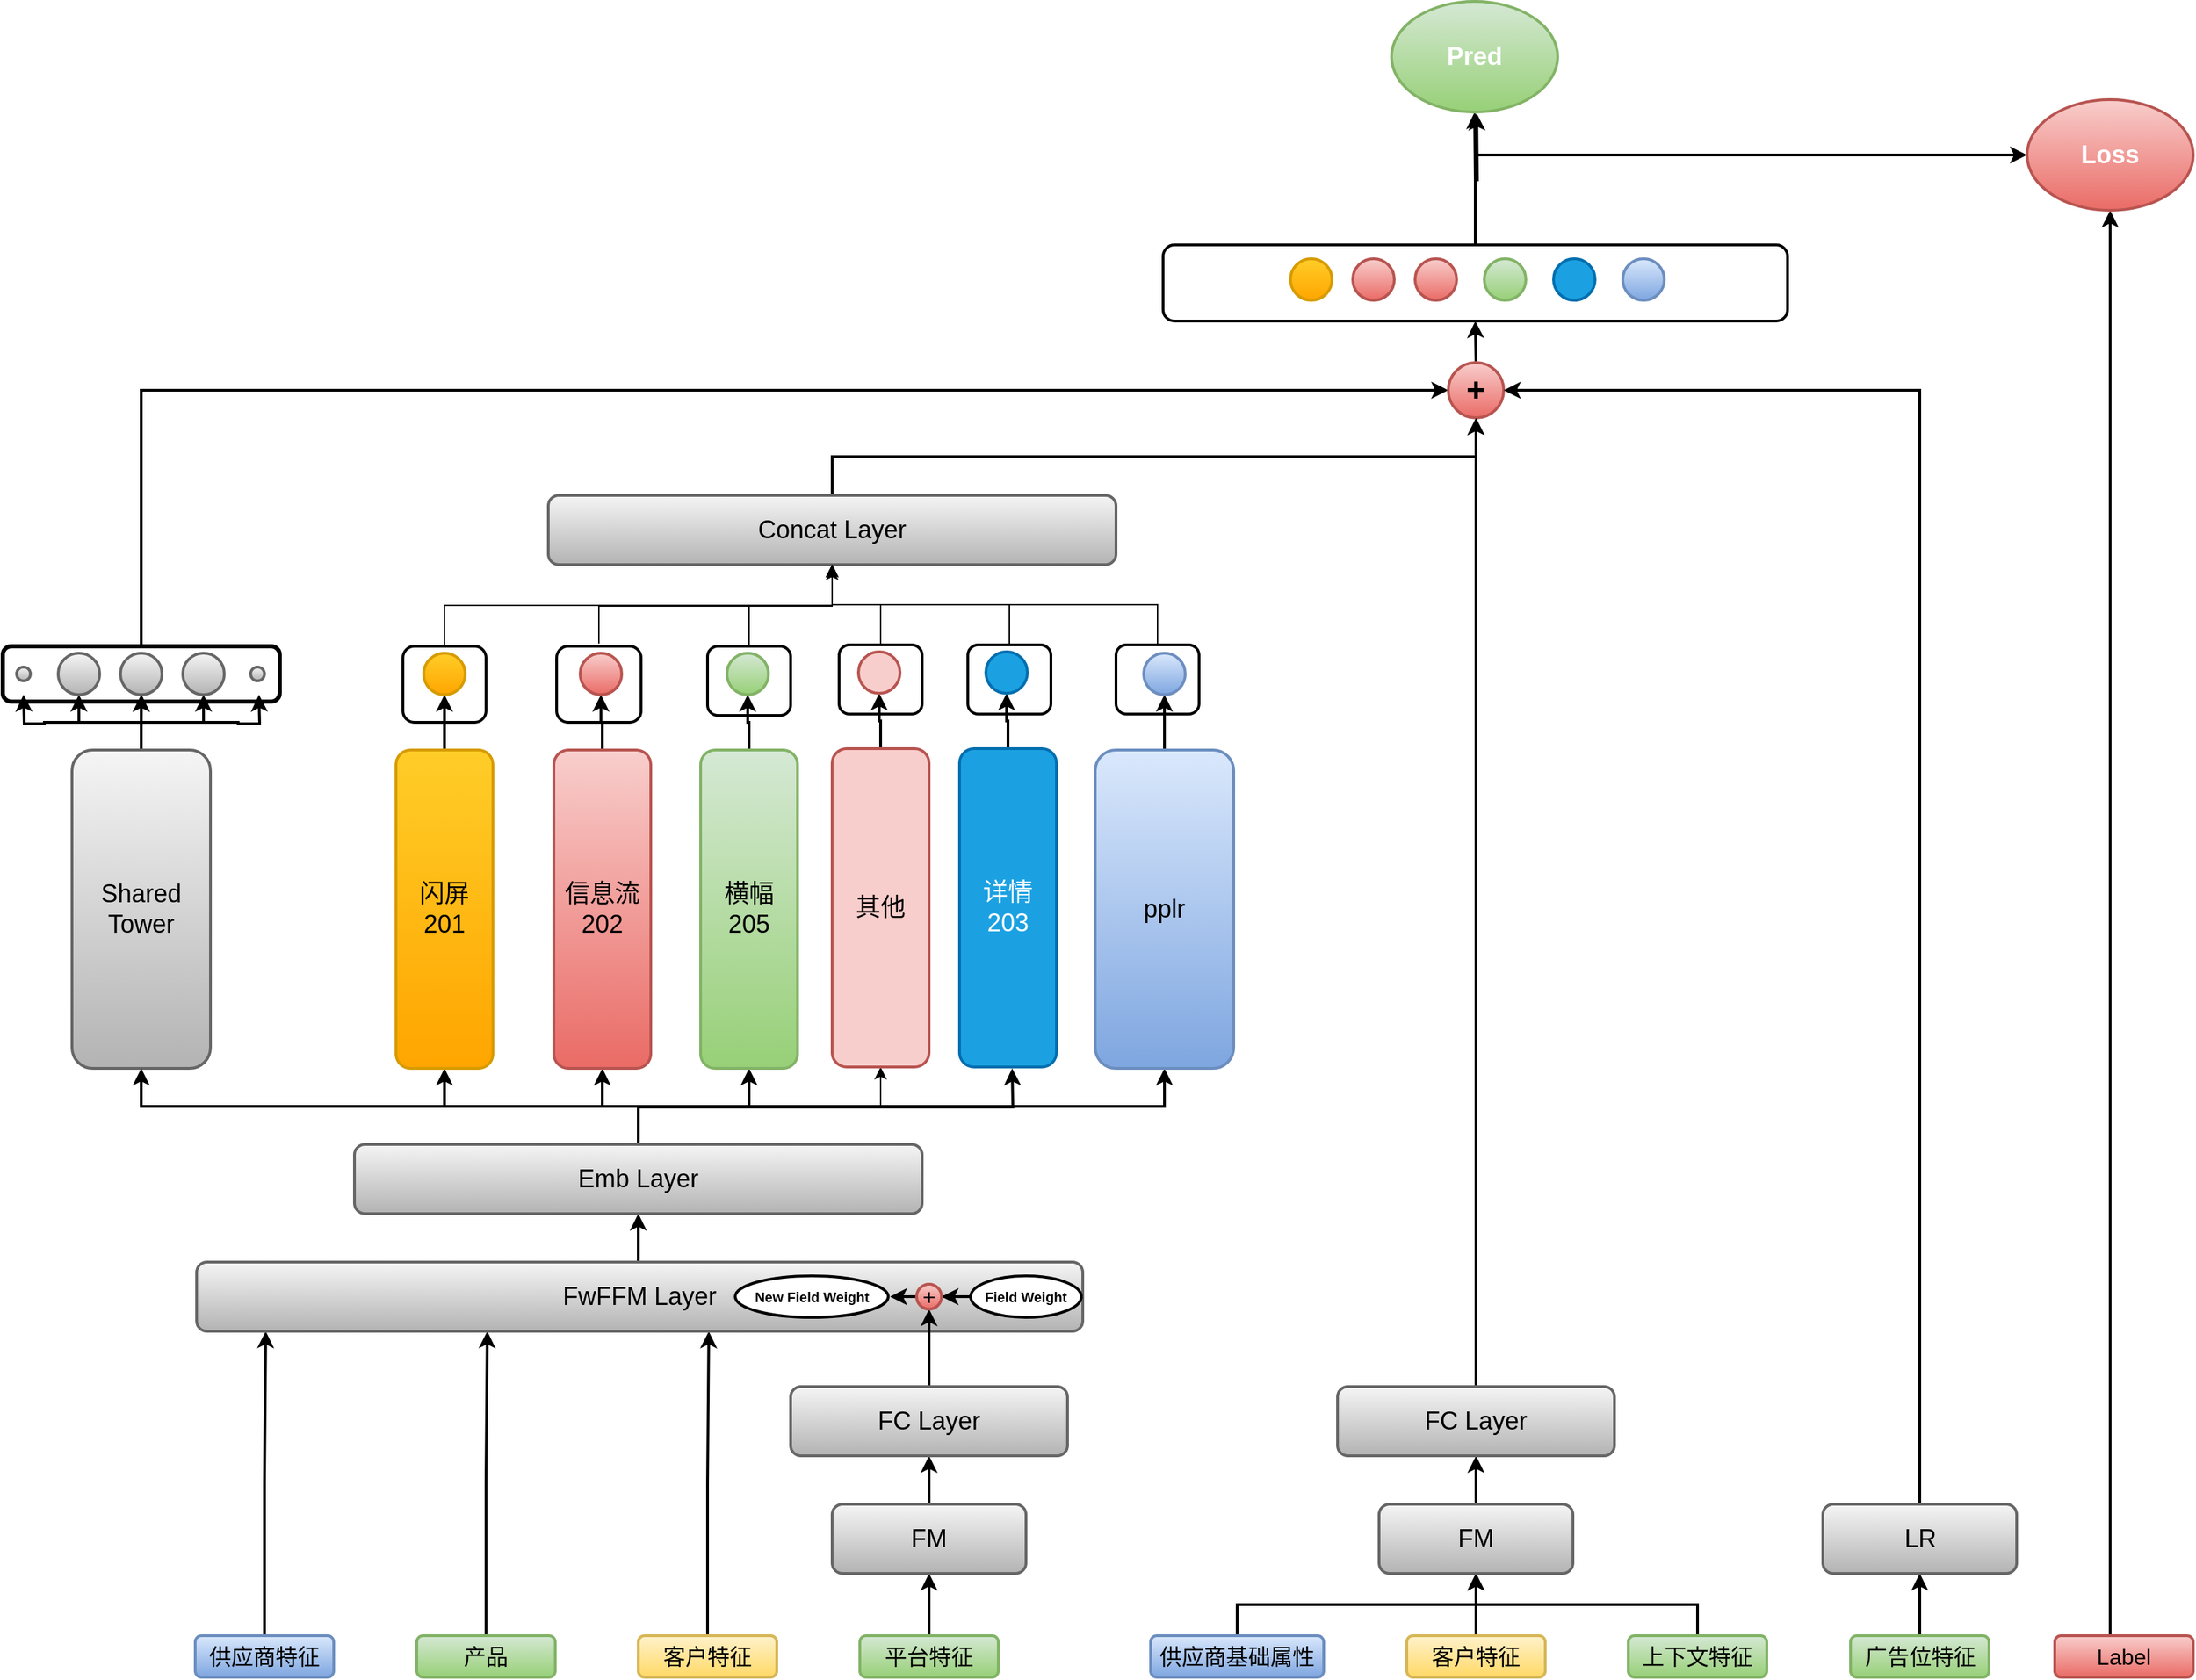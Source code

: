 <mxfile version="20.5.3" type="github"><diagram id="FtoD-XMlUUmFFMKcjNig" name="Page-1"><mxGraphModel dx="3220" dy="2393" grid="1" gridSize="10" guides="1" tooltips="1" connect="1" arrows="1" fold="1" page="1" pageScale="1" pageWidth="850" pageHeight="1100" math="0" shadow="0"><root><mxCell id="0"/><mxCell id="1" parent="0"/><mxCell id="lZUS2v1G8GHMa_mkW9TZ-1" style="edgeStyle=orthogonalEdgeStyle;rounded=0;orthogonalLoop=1;jettySize=auto;html=1;exitX=0.5;exitY=0;exitDx=0;exitDy=0;entryX=0.078;entryY=1;entryDx=0;entryDy=0;entryPerimeter=0;strokeWidth=2;" parent="1" source="lZUS2v1G8GHMa_mkW9TZ-2" target="lZUS2v1G8GHMa_mkW9TZ-20" edge="1"><mxGeometry relative="1" as="geometry"/></mxCell><mxCell id="lZUS2v1G8GHMa_mkW9TZ-2" value="供应商特征" style="rounded=1;whiteSpace=wrap;html=1;fontSize=16;fillColor=#dae8fc;strokeColor=#6c8ebf;gradientColor=#7ea6e0;strokeWidth=2;" parent="1" vertex="1"><mxGeometry x="20" y="680" width="100" height="30" as="geometry"/></mxCell><mxCell id="lZUS2v1G8GHMa_mkW9TZ-3" style="edgeStyle=orthogonalEdgeStyle;rounded=0;orthogonalLoop=1;jettySize=auto;html=1;exitX=0.5;exitY=0;exitDx=0;exitDy=0;entryX=0.328;entryY=1;entryDx=0;entryDy=0;entryPerimeter=0;strokeWidth=2;" parent="1" source="lZUS2v1G8GHMa_mkW9TZ-4" target="lZUS2v1G8GHMa_mkW9TZ-20" edge="1"><mxGeometry relative="1" as="geometry"/></mxCell><mxCell id="lZUS2v1G8GHMa_mkW9TZ-4" value="产品" style="rounded=1;whiteSpace=wrap;html=1;fontSize=16;fillColor=#d5e8d4;strokeColor=#82b366;gradientColor=#97d077;strokeWidth=2;" parent="1" vertex="1"><mxGeometry x="180" y="680" width="100" height="30" as="geometry"/></mxCell><mxCell id="lZUS2v1G8GHMa_mkW9TZ-5" style="edgeStyle=orthogonalEdgeStyle;rounded=0;orthogonalLoop=1;jettySize=auto;html=1;exitX=0.5;exitY=0;exitDx=0;exitDy=0;entryX=0.578;entryY=1.001;entryDx=0;entryDy=0;entryPerimeter=0;strokeWidth=2;" parent="1" source="lZUS2v1G8GHMa_mkW9TZ-6" target="lZUS2v1G8GHMa_mkW9TZ-20" edge="1"><mxGeometry relative="1" as="geometry"/></mxCell><mxCell id="lZUS2v1G8GHMa_mkW9TZ-6" value="客户特征" style="rounded=1;whiteSpace=wrap;html=1;fontSize=16;fillColor=#fff2cc;strokeColor=#d6b656;gradientColor=#ffd966;strokeWidth=2;" parent="1" vertex="1"><mxGeometry x="340" y="680" width="100" height="30" as="geometry"/></mxCell><mxCell id="lZUS2v1G8GHMa_mkW9TZ-7" style="edgeStyle=orthogonalEdgeStyle;rounded=0;orthogonalLoop=1;jettySize=auto;html=1;exitX=0.5;exitY=0;exitDx=0;exitDy=0;entryX=0.5;entryY=1;entryDx=0;entryDy=0;strokeWidth=2;" parent="1" source="lZUS2v1G8GHMa_mkW9TZ-8" target="lZUS2v1G8GHMa_mkW9TZ-18" edge="1"><mxGeometry relative="1" as="geometry"/></mxCell><mxCell id="lZUS2v1G8GHMa_mkW9TZ-8" value="平台特征" style="rounded=1;whiteSpace=wrap;html=1;fontSize=16;fillColor=#d5e8d4;strokeColor=#82b366;gradientColor=#97d077;strokeWidth=2;" parent="1" vertex="1"><mxGeometry x="500" y="680" width="100" height="30" as="geometry"/></mxCell><mxCell id="lZUS2v1G8GHMa_mkW9TZ-9" style="edgeStyle=orthogonalEdgeStyle;rounded=0;orthogonalLoop=1;jettySize=auto;html=1;exitX=0.5;exitY=0;exitDx=0;exitDy=0;entryX=0.5;entryY=1;entryDx=0;entryDy=0;strokeWidth=2;" parent="1" source="lZUS2v1G8GHMa_mkW9TZ-10" target="lZUS2v1G8GHMa_mkW9TZ-82" edge="1"><mxGeometry relative="1" as="geometry"/></mxCell><mxCell id="lZUS2v1G8GHMa_mkW9TZ-10" value="供应商基础属性" style="rounded=1;whiteSpace=wrap;html=1;fontSize=16;fillColor=#dae8fc;strokeColor=#6c8ebf;gradientColor=#7ea6e0;strokeWidth=2;" parent="1" vertex="1"><mxGeometry x="710" y="680" width="125" height="30" as="geometry"/></mxCell><mxCell id="lZUS2v1G8GHMa_mkW9TZ-11" style="edgeStyle=orthogonalEdgeStyle;rounded=0;orthogonalLoop=1;jettySize=auto;html=1;exitX=0.5;exitY=0;exitDx=0;exitDy=0;entryX=0.5;entryY=1;entryDx=0;entryDy=0;strokeWidth=2;" parent="1" source="lZUS2v1G8GHMa_mkW9TZ-12" target="lZUS2v1G8GHMa_mkW9TZ-106" edge="1"><mxGeometry relative="1" as="geometry"/></mxCell><mxCell id="lZUS2v1G8GHMa_mkW9TZ-12" value="广告位特征" style="rounded=1;whiteSpace=wrap;html=1;fontSize=16;fillColor=#d5e8d4;strokeColor=#82b366;gradientColor=#97d077;strokeWidth=2;" parent="1" vertex="1"><mxGeometry x="1215.5" y="680" width="100" height="30" as="geometry"/></mxCell><mxCell id="lZUS2v1G8GHMa_mkW9TZ-13" style="edgeStyle=orthogonalEdgeStyle;rounded=0;orthogonalLoop=1;jettySize=auto;html=1;exitX=0.5;exitY=0;exitDx=0;exitDy=0;entryX=0.5;entryY=1;entryDx=0;entryDy=0;strokeWidth=2;" parent="1" source="lZUS2v1G8GHMa_mkW9TZ-14" target="lZUS2v1G8GHMa_mkW9TZ-82" edge="1"><mxGeometry relative="1" as="geometry"/></mxCell><mxCell id="lZUS2v1G8GHMa_mkW9TZ-14" value="客户特征" style="rounded=1;whiteSpace=wrap;html=1;fontSize=16;fillColor=#fff2cc;strokeColor=#d6b656;gradientColor=#ffd966;strokeWidth=2;" parent="1" vertex="1"><mxGeometry x="895" y="680" width="100" height="30" as="geometry"/></mxCell><mxCell id="lZUS2v1G8GHMa_mkW9TZ-15" style="edgeStyle=orthogonalEdgeStyle;rounded=0;orthogonalLoop=1;jettySize=auto;html=1;exitX=0.5;exitY=0;exitDx=0;exitDy=0;entryX=0.5;entryY=1;entryDx=0;entryDy=0;strokeWidth=2;" parent="1" source="lZUS2v1G8GHMa_mkW9TZ-16" target="lZUS2v1G8GHMa_mkW9TZ-82" edge="1"><mxGeometry relative="1" as="geometry"/></mxCell><mxCell id="lZUS2v1G8GHMa_mkW9TZ-16" value="上下文特征" style="rounded=1;whiteSpace=wrap;html=1;fontSize=16;fillColor=#d5e8d4;strokeColor=#82b366;gradientColor=#97d077;strokeWidth=2;" parent="1" vertex="1"><mxGeometry x="1055" y="680" width="100" height="30" as="geometry"/></mxCell><mxCell id="lZUS2v1G8GHMa_mkW9TZ-17" style="edgeStyle=orthogonalEdgeStyle;rounded=0;orthogonalLoop=1;jettySize=auto;html=1;exitX=0.5;exitY=0;exitDx=0;exitDy=0;entryX=0.5;entryY=1;entryDx=0;entryDy=0;strokeWidth=2;" parent="1" source="lZUS2v1G8GHMa_mkW9TZ-18" target="lZUS2v1G8GHMa_mkW9TZ-22" edge="1"><mxGeometry relative="1" as="geometry"/></mxCell><mxCell id="lZUS2v1G8GHMa_mkW9TZ-18" value="FM" style="rounded=1;whiteSpace=wrap;html=1;fontSize=18;fillColor=#f5f5f5;gradientColor=#b3b3b3;strokeColor=#666666;strokeWidth=2;" parent="1" vertex="1"><mxGeometry x="480" y="585" width="140" height="50" as="geometry"/></mxCell><mxCell id="lZUS2v1G8GHMa_mkW9TZ-19" style="edgeStyle=orthogonalEdgeStyle;rounded=0;orthogonalLoop=1;jettySize=auto;html=1;exitX=0.5;exitY=0;exitDx=0;exitDy=0;entryX=0.5;entryY=1;entryDx=0;entryDy=0;strokeWidth=2;" parent="1" source="lZUS2v1G8GHMa_mkW9TZ-20" target="lZUS2v1G8GHMa_mkW9TZ-36" edge="1"><mxGeometry relative="1" as="geometry"/></mxCell><mxCell id="lZUS2v1G8GHMa_mkW9TZ-20" value="FwFFM Layer" style="rounded=1;whiteSpace=wrap;html=1;fontSize=18;fillColor=#f5f5f5;gradientColor=#b3b3b3;strokeColor=#666666;strokeWidth=2;" parent="1" vertex="1"><mxGeometry x="21" y="410" width="640" height="50" as="geometry"/></mxCell><mxCell id="lZUS2v1G8GHMa_mkW9TZ-21" style="edgeStyle=orthogonalEdgeStyle;rounded=0;orthogonalLoop=1;jettySize=auto;html=1;exitX=0.5;exitY=0;exitDx=0;exitDy=0;entryX=0.5;entryY=1;entryDx=0;entryDy=0;strokeWidth=2;" parent="1" source="lZUS2v1G8GHMa_mkW9TZ-22" target="lZUS2v1G8GHMa_mkW9TZ-112" edge="1"><mxGeometry relative="1" as="geometry"><mxPoint x="550" y="450" as="targetPoint"/></mxGeometry></mxCell><mxCell id="lZUS2v1G8GHMa_mkW9TZ-22" value="FC Layer" style="rounded=1;whiteSpace=wrap;html=1;fontSize=18;fillColor=#f5f5f5;strokeColor=#666666;gradientColor=#b3b3b3;strokeWidth=2;" parent="1" vertex="1"><mxGeometry x="450" y="500" width="200" height="50" as="geometry"/></mxCell><mxCell id="lZUS2v1G8GHMa_mkW9TZ-23" style="edgeStyle=orthogonalEdgeStyle;rounded=0;orthogonalLoop=1;jettySize=auto;html=1;exitX=0.5;exitY=0;exitDx=0;exitDy=0;entryX=0.5;entryY=1;entryDx=0;entryDy=0;strokeWidth=2;" parent="1" source="lZUS2v1G8GHMa_mkW9TZ-29" target="lZUS2v1G8GHMa_mkW9TZ-67" edge="1"><mxGeometry relative="1" as="geometry"/></mxCell><mxCell id="lZUS2v1G8GHMa_mkW9TZ-24" style="edgeStyle=orthogonalEdgeStyle;rounded=0;orthogonalLoop=1;jettySize=auto;html=1;exitX=0.5;exitY=0;exitDx=0;exitDy=0;entryX=0.5;entryY=1;entryDx=0;entryDy=0;strokeWidth=2;" parent="1" source="lZUS2v1G8GHMa_mkW9TZ-29" target="lZUS2v1G8GHMa_mkW9TZ-68" edge="1"><mxGeometry relative="1" as="geometry"/></mxCell><mxCell id="lZUS2v1G8GHMa_mkW9TZ-25" style="edgeStyle=orthogonalEdgeStyle;rounded=0;orthogonalLoop=1;jettySize=auto;html=1;exitX=0.5;exitY=0;exitDx=0;exitDy=0;entryX=0.5;entryY=1;entryDx=0;entryDy=0;strokeWidth=2;" parent="1" source="lZUS2v1G8GHMa_mkW9TZ-29" target="lZUS2v1G8GHMa_mkW9TZ-66" edge="1"><mxGeometry relative="1" as="geometry"><Array as="points"><mxPoint x="-19" y="20"/><mxPoint x="-64" y="20"/></Array></mxGeometry></mxCell><mxCell id="lZUS2v1G8GHMa_mkW9TZ-26" style="edgeStyle=orthogonalEdgeStyle;rounded=0;orthogonalLoop=1;jettySize=auto;html=1;exitX=0.5;exitY=0;exitDx=0;exitDy=0;entryX=0.501;entryY=0.875;entryDx=0;entryDy=0;entryPerimeter=0;fontSize=16;fontColor=#FFFFFF;strokeWidth=2;" parent="1" source="lZUS2v1G8GHMa_mkW9TZ-29" target="lZUS2v1G8GHMa_mkW9TZ-84" edge="1"><mxGeometry relative="1" as="geometry"/></mxCell><mxCell id="lZUS2v1G8GHMa_mkW9TZ-27" style="edgeStyle=orthogonalEdgeStyle;rounded=0;orthogonalLoop=1;jettySize=auto;html=1;exitX=0.5;exitY=0;exitDx=0;exitDy=0;entryX=0.5;entryY=1;entryDx=0;entryDy=0;fontSize=16;fontColor=#FFFFFF;strokeWidth=2;" parent="1" source="lZUS2v1G8GHMa_mkW9TZ-29" edge="1"><mxGeometry relative="1" as="geometry"><mxPoint x="66" as="targetPoint"/></mxGeometry></mxCell><mxCell id="lZUS2v1G8GHMa_mkW9TZ-28" style="edgeStyle=orthogonalEdgeStyle;rounded=0;orthogonalLoop=1;jettySize=auto;html=1;exitX=0.5;exitY=0;exitDx=0;exitDy=0;entryX=0.5;entryY=1;entryDx=0;entryDy=0;fontSize=16;fontColor=#FFFFFF;strokeWidth=2;" parent="1" source="lZUS2v1G8GHMa_mkW9TZ-29" edge="1"><mxGeometry relative="1" as="geometry"><mxPoint x="-104" as="targetPoint"/></mxGeometry></mxCell><mxCell id="lZUS2v1G8GHMa_mkW9TZ-29" value="Shared&lt;br style=&quot;font-size: 18px;&quot;&gt;Tower" style="rounded=1;whiteSpace=wrap;html=1;fontSize=18;fillColor=#f5f5f5;gradientColor=#b3b3b3;strokeColor=#666666;strokeWidth=2;" parent="1" vertex="1"><mxGeometry x="-69" y="40" width="100" height="230" as="geometry"/></mxCell><mxCell id="lZUS2v1G8GHMa_mkW9TZ-30" style="edgeStyle=orthogonalEdgeStyle;rounded=0;orthogonalLoop=1;jettySize=auto;html=1;exitX=0.5;exitY=0;exitDx=0;exitDy=0;entryX=0.5;entryY=1;entryDx=0;entryDy=0;strokeWidth=2;" parent="1" source="lZUS2v1G8GHMa_mkW9TZ-36" target="lZUS2v1G8GHMa_mkW9TZ-29" edge="1"><mxGeometry relative="1" as="geometry"/></mxCell><mxCell id="lZUS2v1G8GHMa_mkW9TZ-31" style="edgeStyle=orthogonalEdgeStyle;rounded=0;orthogonalLoop=1;jettySize=auto;html=1;exitX=0.5;exitY=0;exitDx=0;exitDy=0;entryX=0.5;entryY=1;entryDx=0;entryDy=0;strokeWidth=2;" parent="1" source="lZUS2v1G8GHMa_mkW9TZ-36" target="lZUS2v1G8GHMa_mkW9TZ-44" edge="1"><mxGeometry relative="1" as="geometry"/></mxCell><mxCell id="lZUS2v1G8GHMa_mkW9TZ-32" style="edgeStyle=orthogonalEdgeStyle;rounded=0;orthogonalLoop=1;jettySize=auto;html=1;exitX=0.5;exitY=0;exitDx=0;exitDy=0;entryX=0.5;entryY=1;entryDx=0;entryDy=0;strokeWidth=2;" parent="1" source="lZUS2v1G8GHMa_mkW9TZ-36" target="lZUS2v1G8GHMa_mkW9TZ-46" edge="1"><mxGeometry relative="1" as="geometry"/></mxCell><mxCell id="lZUS2v1G8GHMa_mkW9TZ-33" style="edgeStyle=orthogonalEdgeStyle;rounded=0;orthogonalLoop=1;jettySize=auto;html=1;exitX=0.5;exitY=0;exitDx=0;exitDy=0;entryX=0.5;entryY=1;entryDx=0;entryDy=0;strokeWidth=2;" parent="1" source="lZUS2v1G8GHMa_mkW9TZ-36" edge="1"><mxGeometry relative="1" as="geometry"><mxPoint x="610" y="270" as="targetPoint"/></mxGeometry></mxCell><mxCell id="lZUS2v1G8GHMa_mkW9TZ-34" style="edgeStyle=orthogonalEdgeStyle;rounded=0;orthogonalLoop=1;jettySize=auto;html=1;exitX=0.5;exitY=0;exitDx=0;exitDy=0;entryX=0.5;entryY=1;entryDx=0;entryDy=0;strokeWidth=2;" parent="1" source="lZUS2v1G8GHMa_mkW9TZ-36" target="lZUS2v1G8GHMa_mkW9TZ-54" edge="1"><mxGeometry relative="1" as="geometry"/></mxCell><mxCell id="lZUS2v1G8GHMa_mkW9TZ-35" style="edgeStyle=orthogonalEdgeStyle;rounded=0;orthogonalLoop=1;jettySize=auto;html=1;exitX=0.5;exitY=0;exitDx=0;exitDy=0;entryX=0.5;entryY=1;entryDx=0;entryDy=0;strokeWidth=2;" parent="1" source="lZUS2v1G8GHMa_mkW9TZ-36" target="lZUS2v1G8GHMa_mkW9TZ-40" edge="1"><mxGeometry relative="1" as="geometry"/></mxCell><mxCell id="lZUS2v1G8GHMa_mkW9TZ-130" style="edgeStyle=orthogonalEdgeStyle;rounded=0;orthogonalLoop=1;jettySize=auto;html=1;exitX=0.5;exitY=0;exitDx=0;exitDy=0;entryX=0.5;entryY=1;entryDx=0;entryDy=0;" parent="1" source="lZUS2v1G8GHMa_mkW9TZ-36" target="lZUS2v1G8GHMa_mkW9TZ-126" edge="1"><mxGeometry relative="1" as="geometry"/></mxCell><mxCell id="lZUS2v1G8GHMa_mkW9TZ-36" value="Emb Layer" style="rounded=1;whiteSpace=wrap;html=1;fontSize=18;fillColor=#f5f5f5;gradientColor=#b3b3b3;strokeColor=#666666;strokeWidth=2;" parent="1" vertex="1"><mxGeometry x="135" y="325" width="410" height="50" as="geometry"/></mxCell><mxCell id="lZUS2v1G8GHMa_mkW9TZ-38" style="edgeStyle=orthogonalEdgeStyle;rounded=0;orthogonalLoop=1;jettySize=auto;html=1;exitX=0.5;exitY=0;exitDx=0;exitDy=0;entryX=0.5;entryY=1;entryDx=0;entryDy=0;strokeWidth=2;" parent="1" source="lZUS2v1G8GHMa_mkW9TZ-40" target="lZUS2v1G8GHMa_mkW9TZ-56" edge="1"><mxGeometry relative="1" as="geometry"/></mxCell><mxCell id="lZUS2v1G8GHMa_mkW9TZ-40" value="闪屏&lt;br&gt;201" style="rounded=1;whiteSpace=wrap;html=1;fontSize=18;fillColor=#ffcd28;gradientColor=#ffa500;strokeColor=#d79b00;strokeWidth=2;" parent="1" vertex="1"><mxGeometry x="165" y="40" width="70" height="230" as="geometry"/></mxCell><mxCell id="lZUS2v1G8GHMa_mkW9TZ-42" style="edgeStyle=orthogonalEdgeStyle;rounded=0;orthogonalLoop=1;jettySize=auto;html=1;exitX=0.5;exitY=0;exitDx=0;exitDy=0;entryX=0.5;entryY=1;entryDx=0;entryDy=0;strokeWidth=2;" parent="1" source="lZUS2v1G8GHMa_mkW9TZ-44" target="lZUS2v1G8GHMa_mkW9TZ-59" edge="1"><mxGeometry relative="1" as="geometry"/></mxCell><mxCell id="lZUS2v1G8GHMa_mkW9TZ-44" value="信息流202" style="rounded=1;whiteSpace=wrap;html=1;fontSize=18;fillColor=#f8cecc;gradientColor=#ea6b66;strokeColor=#b85450;strokeWidth=2;" parent="1" vertex="1"><mxGeometry x="279" y="40" width="70" height="230" as="geometry"/></mxCell><mxCell id="lZUS2v1G8GHMa_mkW9TZ-45" style="edgeStyle=orthogonalEdgeStyle;rounded=0;orthogonalLoop=1;jettySize=auto;html=1;exitX=0.5;exitY=0;exitDx=0;exitDy=0;entryX=0.5;entryY=1;entryDx=0;entryDy=0;strokeWidth=2;" parent="1" source="lZUS2v1G8GHMa_mkW9TZ-46" target="lZUS2v1G8GHMa_mkW9TZ-63" edge="1"><mxGeometry relative="1" as="geometry"/></mxCell><mxCell id="lZUS2v1G8GHMa_mkW9TZ-46" value="横幅&lt;br&gt;205" style="rounded=1;whiteSpace=wrap;html=1;fontSize=18;fillColor=#d5e8d4;gradientColor=#97d077;strokeColor=#82b366;strokeWidth=2;" parent="1" vertex="1"><mxGeometry x="385" y="40" width="70" height="230" as="geometry"/></mxCell><mxCell id="lZUS2v1G8GHMa_mkW9TZ-53" style="edgeStyle=orthogonalEdgeStyle;rounded=0;orthogonalLoop=1;jettySize=auto;html=1;exitX=0.5;exitY=0;exitDx=0;exitDy=0;entryX=0.5;entryY=1;entryDx=0;entryDy=0;strokeWidth=2;" parent="1" source="lZUS2v1G8GHMa_mkW9TZ-54" target="lZUS2v1G8GHMa_mkW9TZ-62" edge="1"><mxGeometry relative="1" as="geometry"/></mxCell><mxCell id="lZUS2v1G8GHMa_mkW9TZ-54" value="pplr" style="rounded=1;whiteSpace=wrap;html=1;fontSize=18;fillColor=#dae8fc;gradientColor=#7ea6e0;strokeColor=#6c8ebf;strokeWidth=2;" parent="1" vertex="1"><mxGeometry x="670" y="40" width="100" height="230" as="geometry"/></mxCell><mxCell id="lZUS2v1G8GHMa_mkW9TZ-56" value="" style="ellipse;whiteSpace=wrap;html=1;aspect=fixed;fillColor=#ffcd28;gradientColor=#ffa500;strokeColor=#d79b00;strokeWidth=2;" parent="1" vertex="1"><mxGeometry x="185" y="-30" width="30" height="30" as="geometry"/></mxCell><mxCell id="lZUS2v1G8GHMa_mkW9TZ-59" value="" style="ellipse;whiteSpace=wrap;html=1;aspect=fixed;fillColor=#f8cecc;gradientColor=#ea6b66;strokeColor=#b85450;strokeWidth=2;" parent="1" vertex="1"><mxGeometry x="298" y="-30" width="30" height="30" as="geometry"/></mxCell><mxCell id="lZUS2v1G8GHMa_mkW9TZ-62" value="" style="ellipse;whiteSpace=wrap;html=1;aspect=fixed;fillColor=#dae8fc;gradientColor=#7ea6e0;strokeColor=#6c8ebf;strokeWidth=2;" parent="1" vertex="1"><mxGeometry x="705" y="-30" width="30" height="30" as="geometry"/></mxCell><mxCell id="lZUS2v1G8GHMa_mkW9TZ-63" value="" style="ellipse;whiteSpace=wrap;html=1;aspect=fixed;fillColor=#d5e8d4;gradientColor=#97d077;strokeColor=#82b366;strokeWidth=2;" parent="1" vertex="1"><mxGeometry x="404" y="-30" width="30" height="30" as="geometry"/></mxCell><mxCell id="lZUS2v1G8GHMa_mkW9TZ-66" value="" style="ellipse;whiteSpace=wrap;html=1;aspect=fixed;fillColor=#f5f5f5;gradientColor=#b3b3b3;strokeColor=#666666;strokeWidth=2;" parent="1" vertex="1"><mxGeometry x="-79" y="-30" width="30" height="30" as="geometry"/></mxCell><mxCell id="lZUS2v1G8GHMa_mkW9TZ-67" value="" style="ellipse;whiteSpace=wrap;html=1;aspect=fixed;fillColor=#f5f5f5;gradientColor=#b3b3b3;strokeColor=#666666;strokeWidth=2;" parent="1" vertex="1"><mxGeometry x="-34" y="-30" width="30" height="30" as="geometry"/></mxCell><mxCell id="lZUS2v1G8GHMa_mkW9TZ-68" value="" style="ellipse;whiteSpace=wrap;html=1;aspect=fixed;fillColor=#f5f5f5;gradientColor=#b3b3b3;strokeColor=#666666;strokeWidth=2;" parent="1" vertex="1"><mxGeometry x="11" y="-30" width="30" height="30" as="geometry"/></mxCell><mxCell id="lZUS2v1G8GHMa_mkW9TZ-69" value="" style="ellipse;whiteSpace=wrap;html=1;aspect=fixed;fillColor=#f5f5f5;gradientColor=#b3b3b3;strokeColor=#666666;strokeWidth=2;" parent="1" vertex="1"><mxGeometry x="-109" y="-20" width="10" height="10" as="geometry"/></mxCell><mxCell id="lZUS2v1G8GHMa_mkW9TZ-70" value="" style="ellipse;whiteSpace=wrap;html=1;aspect=fixed;fillColor=#f5f5f5;gradientColor=#b3b3b3;strokeColor=#666666;strokeWidth=2;" parent="1" vertex="1"><mxGeometry x="60" y="-20" width="10" height="10" as="geometry"/></mxCell><mxCell id="lZUS2v1G8GHMa_mkW9TZ-71" value="" style="ellipse;whiteSpace=wrap;html=1;aspect=fixed;fillColor=#1ba1e2;strokeColor=#006EAF;strokeWidth=2;fontColor=#ffffff;" parent="1" vertex="1"><mxGeometry x="1001" y="-315" width="30" height="30" as="geometry"/></mxCell><mxCell id="lZUS2v1G8GHMa_mkW9TZ-72" value="" style="ellipse;whiteSpace=wrap;html=1;aspect=fixed;fillColor=#dae8fc;gradientColor=#7ea6e0;strokeColor=#6c8ebf;strokeWidth=2;" parent="1" vertex="1"><mxGeometry x="1051" y="-315" width="30" height="30" as="geometry"/></mxCell><mxCell id="lZUS2v1G8GHMa_mkW9TZ-74" value="" style="ellipse;whiteSpace=wrap;html=1;aspect=fixed;fillColor=#ffcd28;gradientColor=#ffa500;strokeColor=#d79b00;strokeWidth=2;" parent="1" vertex="1"><mxGeometry x="811" y="-315" width="30" height="30" as="geometry"/></mxCell><mxCell id="lZUS2v1G8GHMa_mkW9TZ-75" value="" style="ellipse;whiteSpace=wrap;html=1;aspect=fixed;fillColor=#f8cecc;gradientColor=#ea6b66;strokeColor=#b85450;strokeWidth=2;" parent="1" vertex="1"><mxGeometry x="856" y="-315" width="30" height="30" as="geometry"/></mxCell><mxCell id="lZUS2v1G8GHMa_mkW9TZ-76" value="" style="ellipse;whiteSpace=wrap;html=1;aspect=fixed;fillColor=#f8cecc;gradientColor=#ea6b66;strokeColor=#b85450;strokeWidth=2;" parent="1" vertex="1"><mxGeometry x="901" y="-315" width="30" height="30" as="geometry"/></mxCell><mxCell id="lZUS2v1G8GHMa_mkW9TZ-77" value="" style="ellipse;whiteSpace=wrap;html=1;aspect=fixed;fillColor=#d5e8d4;gradientColor=#97d077;strokeColor=#82b366;strokeWidth=2;" parent="1" vertex="1"><mxGeometry x="951" y="-315" width="30" height="30" as="geometry"/></mxCell><mxCell id="lZUS2v1G8GHMa_mkW9TZ-81" style="edgeStyle=orthogonalEdgeStyle;rounded=0;orthogonalLoop=1;jettySize=auto;html=1;exitX=0.5;exitY=0;exitDx=0;exitDy=0;entryX=0.5;entryY=1;entryDx=0;entryDy=0;strokeWidth=2;" parent="1" source="lZUS2v1G8GHMa_mkW9TZ-82" target="lZUS2v1G8GHMa_mkW9TZ-86" edge="1"><mxGeometry relative="1" as="geometry"/></mxCell><mxCell id="lZUS2v1G8GHMa_mkW9TZ-82" value="FM" style="rounded=1;whiteSpace=wrap;html=1;fontSize=18;fillColor=#f5f5f5;gradientColor=#b3b3b3;strokeColor=#666666;strokeWidth=2;" parent="1" vertex="1"><mxGeometry x="875" y="585" width="140" height="50" as="geometry"/></mxCell><mxCell id="lZUS2v1G8GHMa_mkW9TZ-83" style="edgeStyle=orthogonalEdgeStyle;rounded=0;orthogonalLoop=1;jettySize=auto;html=1;exitX=0.5;exitY=0;exitDx=0;exitDy=0;entryX=0;entryY=0.5;entryDx=0;entryDy=0;strokeWidth=2;" parent="1" source="lZUS2v1G8GHMa_mkW9TZ-84" target="lZUS2v1G8GHMa_mkW9TZ-88" edge="1"><mxGeometry relative="1" as="geometry"/></mxCell><mxCell id="lZUS2v1G8GHMa_mkW9TZ-84" value="" style="rounded=1;whiteSpace=wrap;html=1;shadow=0;gradientColor=none;fillColor=none;strokeWidth=3;" parent="1" vertex="1"><mxGeometry x="-119" y="-35" width="200" height="40" as="geometry"/></mxCell><mxCell id="lZUS2v1G8GHMa_mkW9TZ-85" style="edgeStyle=orthogonalEdgeStyle;rounded=0;orthogonalLoop=1;jettySize=auto;html=1;exitX=0.5;exitY=0;exitDx=0;exitDy=0;entryX=0.5;entryY=1;entryDx=0;entryDy=0;fontSize=16;strokeWidth=2;" parent="1" source="lZUS2v1G8GHMa_mkW9TZ-86" target="lZUS2v1G8GHMa_mkW9TZ-88" edge="1"><mxGeometry relative="1" as="geometry"/></mxCell><mxCell id="lZUS2v1G8GHMa_mkW9TZ-86" value="FC Layer" style="rounded=1;whiteSpace=wrap;html=1;fontSize=18;fillColor=#f5f5f5;gradientColor=#b3b3b3;strokeColor=#666666;strokeWidth=2;" parent="1" vertex="1"><mxGeometry x="845" y="500" width="200" height="50" as="geometry"/></mxCell><mxCell id="lZUS2v1G8GHMa_mkW9TZ-87" style="edgeStyle=orthogonalEdgeStyle;rounded=0;orthogonalLoop=1;jettySize=auto;html=1;exitX=0.5;exitY=0;exitDx=0;exitDy=0;entryX=0.5;entryY=1;entryDx=0;entryDy=0;fontSize=16;strokeWidth=2;" parent="1" source="lZUS2v1G8GHMa_mkW9TZ-88" target="lZUS2v1G8GHMa_mkW9TZ-92" edge="1"><mxGeometry relative="1" as="geometry"/></mxCell><mxCell id="lZUS2v1G8GHMa_mkW9TZ-88" value="&lt;h1&gt;+&lt;/h1&gt;" style="ellipse;whiteSpace=wrap;html=1;aspect=fixed;fillColor=#f8cecc;gradientColor=#ea6b66;strokeColor=#b85450;strokeWidth=2;" parent="1" vertex="1"><mxGeometry x="925" y="-240" width="40" height="40" as="geometry"/></mxCell><mxCell id="lZUS2v1G8GHMa_mkW9TZ-89" style="edgeStyle=orthogonalEdgeStyle;rounded=0;orthogonalLoop=1;jettySize=auto;html=1;exitX=0.5;exitY=0;exitDx=0;exitDy=0;entryX=0;entryY=0.5;entryDx=0;entryDy=0;fontSize=16;strokeWidth=2;" parent="1" source="lZUS2v1G8GHMa_mkW9TZ-92" target="lZUS2v1G8GHMa_mkW9TZ-116" edge="1"><mxGeometry relative="1" as="geometry"><Array as="points"><mxPoint x="945" y="-390"/></Array></mxGeometry></mxCell><mxCell id="lZUS2v1G8GHMa_mkW9TZ-90" style="edgeStyle=orthogonalEdgeStyle;rounded=0;orthogonalLoop=1;jettySize=auto;html=1;exitX=0.5;exitY=0;exitDx=0;exitDy=0;fontSize=16;strokeWidth=2;" parent="1" source="lZUS2v1G8GHMa_mkW9TZ-92" edge="1"><mxGeometry relative="1" as="geometry"><mxPoint x="945.529" y="-420" as="targetPoint"/></mxGeometry></mxCell><mxCell id="lZUS2v1G8GHMa_mkW9TZ-91" style="edgeStyle=orthogonalEdgeStyle;rounded=0;orthogonalLoop=1;jettySize=auto;html=1;exitX=0.5;exitY=0;exitDx=0;exitDy=0;entryX=0.5;entryY=1;entryDx=0;entryDy=0;fontSize=18;strokeWidth=2;" parent="1" source="lZUS2v1G8GHMa_mkW9TZ-92" target="lZUS2v1G8GHMa_mkW9TZ-117" edge="1"><mxGeometry relative="1" as="geometry"/></mxCell><mxCell id="lZUS2v1G8GHMa_mkW9TZ-92" value="" style="rounded=1;whiteSpace=wrap;html=1;shadow=0;gradientColor=none;fillColor=none;strokeWidth=2;" parent="1" vertex="1"><mxGeometry x="719" y="-325" width="451" height="55" as="geometry"/></mxCell><mxCell id="lZUS2v1G8GHMa_mkW9TZ-149" style="edgeStyle=orthogonalEdgeStyle;rounded=0;orthogonalLoop=1;jettySize=auto;html=1;exitX=0.5;exitY=0;exitDx=0;exitDy=0;entryX=0.5;entryY=1;entryDx=0;entryDy=0;" parent="1" source="lZUS2v1G8GHMa_mkW9TZ-94" target="lZUS2v1G8GHMa_mkW9TZ-104" edge="1"><mxGeometry relative="1" as="geometry"/></mxCell><mxCell id="lZUS2v1G8GHMa_mkW9TZ-94" value="" style="rounded=1;whiteSpace=wrap;html=1;shadow=0;gradientColor=none;fillColor=none;strokeWidth=2;" parent="1" vertex="1"><mxGeometry x="170" y="-35" width="60" height="55" as="geometry"/></mxCell><mxCell id="lZUS2v1G8GHMa_mkW9TZ-150" style="edgeStyle=orthogonalEdgeStyle;rounded=0;orthogonalLoop=1;jettySize=auto;html=1;exitX=0.5;exitY=0;exitDx=0;exitDy=0;" parent="1" edge="1"><mxGeometry relative="1" as="geometry"><mxPoint x="480" y="-92" as="targetPoint"/><mxPoint x="311.5" y="-37" as="sourcePoint"/><Array as="points"><mxPoint x="312" y="-64"/><mxPoint x="480" y="-64"/></Array></mxGeometry></mxCell><mxCell id="lZUS2v1G8GHMa_mkW9TZ-96" value="" style="rounded=1;whiteSpace=wrap;html=1;shadow=0;gradientColor=none;fillColor=none;strokeWidth=2;" parent="1" vertex="1"><mxGeometry x="281" y="-35" width="61" height="55" as="geometry"/></mxCell><mxCell id="lZUS2v1G8GHMa_mkW9TZ-147" style="edgeStyle=orthogonalEdgeStyle;rounded=0;orthogonalLoop=1;jettySize=auto;html=1;exitX=0.5;exitY=0;exitDx=0;exitDy=0;entryX=0.5;entryY=1;entryDx=0;entryDy=0;" parent="1" source="lZUS2v1G8GHMa_mkW9TZ-100" target="lZUS2v1G8GHMa_mkW9TZ-104" edge="1"><mxGeometry relative="1" as="geometry"/></mxCell><mxCell id="lZUS2v1G8GHMa_mkW9TZ-100" value="" style="rounded=1;whiteSpace=wrap;html=1;shadow=0;gradientColor=none;fillColor=none;strokeWidth=2;" parent="1" vertex="1"><mxGeometry x="390" y="-35" width="60" height="50" as="geometry"/></mxCell><mxCell id="lZUS2v1G8GHMa_mkW9TZ-103" style="edgeStyle=orthogonalEdgeStyle;rounded=0;orthogonalLoop=1;jettySize=auto;html=1;exitX=0.5;exitY=0;exitDx=0;exitDy=0;strokeWidth=2;" parent="1" source="lZUS2v1G8GHMa_mkW9TZ-104" target="lZUS2v1G8GHMa_mkW9TZ-88" edge="1"><mxGeometry relative="1" as="geometry"/></mxCell><mxCell id="lZUS2v1G8GHMa_mkW9TZ-104" value="Concat Layer" style="rounded=1;whiteSpace=wrap;html=1;fontSize=18;fillColor=#f5f5f5;gradientColor=#b3b3b3;strokeColor=#666666;strokeWidth=2;" parent="1" vertex="1"><mxGeometry x="275" y="-144" width="410" height="50" as="geometry"/></mxCell><mxCell id="lZUS2v1G8GHMa_mkW9TZ-105" style="edgeStyle=orthogonalEdgeStyle;rounded=0;orthogonalLoop=1;jettySize=auto;html=1;exitX=0.5;exitY=0;exitDx=0;exitDy=0;entryX=1;entryY=0.5;entryDx=0;entryDy=0;strokeWidth=2;" parent="1" source="lZUS2v1G8GHMa_mkW9TZ-106" target="lZUS2v1G8GHMa_mkW9TZ-88" edge="1"><mxGeometry relative="1" as="geometry"/></mxCell><mxCell id="lZUS2v1G8GHMa_mkW9TZ-106" value="LR" style="rounded=1;whiteSpace=wrap;html=1;fontSize=18;fillColor=#f5f5f5;gradientColor=#b3b3b3;strokeColor=#666666;strokeWidth=2;" parent="1" vertex="1"><mxGeometry x="1195.5" y="585" width="140" height="50" as="geometry"/></mxCell><mxCell id="lZUS2v1G8GHMa_mkW9TZ-109" style="edgeStyle=orthogonalEdgeStyle;rounded=0;orthogonalLoop=1;jettySize=auto;html=1;exitX=0;exitY=0.5;exitDx=0;exitDy=0;fontSize=18;strokeWidth=2;" parent="1" source="lZUS2v1G8GHMa_mkW9TZ-110" target="lZUS2v1G8GHMa_mkW9TZ-112" edge="1"><mxGeometry relative="1" as="geometry"/></mxCell><mxCell id="lZUS2v1G8GHMa_mkW9TZ-110" value="&lt;b&gt;Field Weight&lt;/b&gt;" style="ellipse;whiteSpace=wrap;html=1;shadow=0;fontSize=10;strokeWidth=2;" parent="1" vertex="1"><mxGeometry x="580" y="420" width="80" height="30" as="geometry"/></mxCell><mxCell id="lZUS2v1G8GHMa_mkW9TZ-111" style="edgeStyle=orthogonalEdgeStyle;rounded=0;orthogonalLoop=1;jettySize=auto;html=1;exitX=0;exitY=0.5;exitDx=0;exitDy=0;entryX=1.012;entryY=0.515;entryDx=0;entryDy=0;entryPerimeter=0;fontSize=18;strokeWidth=2;" parent="1" source="lZUS2v1G8GHMa_mkW9TZ-112" target="lZUS2v1G8GHMa_mkW9TZ-113" edge="1"><mxGeometry relative="1" as="geometry"/></mxCell><mxCell id="lZUS2v1G8GHMa_mkW9TZ-112" value="+" style="ellipse;whiteSpace=wrap;html=1;aspect=fixed;shadow=0;fontSize=16;fillColor=#f8cecc;gradientColor=#ea6b66;strokeColor=#b85450;align=center;verticalAlign=middle;strokeWidth=2;" parent="1" vertex="1"><mxGeometry x="541" y="426" width="18" height="18" as="geometry"/></mxCell><mxCell id="lZUS2v1G8GHMa_mkW9TZ-113" value="&lt;b&gt;New Field Weight&lt;/b&gt;" style="ellipse;whiteSpace=wrap;html=1;shadow=0;fontSize=10;strokeWidth=2;" parent="1" vertex="1"><mxGeometry x="410" y="420" width="110.5" height="30" as="geometry"/></mxCell><mxCell id="lZUS2v1G8GHMa_mkW9TZ-114" style="edgeStyle=orthogonalEdgeStyle;rounded=0;orthogonalLoop=1;jettySize=auto;html=1;exitX=0.5;exitY=0;exitDx=0;exitDy=0;entryX=0.5;entryY=1;entryDx=0;entryDy=0;fontSize=16;strokeWidth=2;" parent="1" source="lZUS2v1G8GHMa_mkW9TZ-115" target="lZUS2v1G8GHMa_mkW9TZ-116" edge="1"><mxGeometry relative="1" as="geometry"><Array as="points"><mxPoint x="1413" y="680"/></Array></mxGeometry></mxCell><mxCell id="lZUS2v1G8GHMa_mkW9TZ-115" value="Label" style="rounded=1;whiteSpace=wrap;html=1;fontSize=16;fillColor=#f8cecc;strokeColor=#b85450;gradientColor=#ea6b66;strokeWidth=2;" parent="1" vertex="1"><mxGeometry x="1363" y="680" width="100" height="30" as="geometry"/></mxCell><mxCell id="lZUS2v1G8GHMa_mkW9TZ-116" value="&lt;font style=&quot;font-size: 18px&quot;&gt;Loss&lt;/font&gt;" style="ellipse;whiteSpace=wrap;html=1;shadow=0;fontSize=18;strokeWidth=2;fillColor=#f8cecc;gradientColor=#ea6b66;fontStyle=1;strokeColor=#b85450;fontColor=#FFFFFF;" parent="1" vertex="1"><mxGeometry x="1343" y="-430" width="120" height="80" as="geometry"/></mxCell><mxCell id="lZUS2v1G8GHMa_mkW9TZ-117" value="&lt;font style=&quot;font-size: 18px&quot;&gt;Pred&lt;/font&gt;" style="ellipse;whiteSpace=wrap;html=1;shadow=0;fontSize=18;strokeWidth=2;fillColor=#d5e8d4;gradientColor=#97d077;fontStyle=1;strokeColor=#82b366;fontColor=#FFFFFF;" parent="1" vertex="1"><mxGeometry x="884" y="-501" width="120" height="80" as="geometry"/></mxCell><mxCell id="lZUS2v1G8GHMa_mkW9TZ-118" value="Text" style="text;html=1;align=center;verticalAlign=middle;resizable=0;points=[];autosize=1;strokeColor=none;fillColor=none;fontSize=16;fontColor=#FFFFFF;" parent="1" vertex="1"><mxGeometry x="380" y="-370" width="40" height="20" as="geometry"/></mxCell><mxCell id="lZUS2v1G8GHMa_mkW9TZ-125" style="edgeStyle=orthogonalEdgeStyle;rounded=0;orthogonalLoop=1;jettySize=auto;html=1;exitX=0.5;exitY=0;exitDx=0;exitDy=0;entryX=0.5;entryY=1;entryDx=0;entryDy=0;strokeWidth=2;" parent="1" source="lZUS2v1G8GHMa_mkW9TZ-126" target="lZUS2v1G8GHMa_mkW9TZ-127" edge="1"><mxGeometry relative="1" as="geometry"/></mxCell><mxCell id="lZUS2v1G8GHMa_mkW9TZ-126" value="其他" style="rounded=1;whiteSpace=wrap;html=1;fontSize=18;fillColor=#f8cecc;strokeColor=#b85450;strokeWidth=2;" parent="1" vertex="1"><mxGeometry x="480" y="39" width="70" height="230" as="geometry"/></mxCell><mxCell id="lZUS2v1G8GHMa_mkW9TZ-127" value="" style="ellipse;whiteSpace=wrap;html=1;aspect=fixed;fillColor=#f8cecc;strokeColor=#b85450;strokeWidth=2;" parent="1" vertex="1"><mxGeometry x="499" y="-31" width="30" height="30" as="geometry"/></mxCell><mxCell id="lZUS2v1G8GHMa_mkW9TZ-146" style="edgeStyle=orthogonalEdgeStyle;rounded=0;orthogonalLoop=1;jettySize=auto;html=1;exitX=0.5;exitY=0;exitDx=0;exitDy=0;entryX=0.5;entryY=1;entryDx=0;entryDy=0;" parent="1" source="lZUS2v1G8GHMa_mkW9TZ-128" target="lZUS2v1G8GHMa_mkW9TZ-104" edge="1"><mxGeometry relative="1" as="geometry"/></mxCell><mxCell id="lZUS2v1G8GHMa_mkW9TZ-128" value="" style="rounded=1;whiteSpace=wrap;html=1;shadow=0;gradientColor=none;fillColor=none;strokeWidth=2;" parent="1" vertex="1"><mxGeometry x="485" y="-36" width="60" height="50" as="geometry"/></mxCell><mxCell id="lZUS2v1G8GHMa_mkW9TZ-131" style="edgeStyle=orthogonalEdgeStyle;rounded=0;orthogonalLoop=1;jettySize=auto;html=1;exitX=0.5;exitY=0;exitDx=0;exitDy=0;entryX=0.5;entryY=1;entryDx=0;entryDy=0;strokeWidth=2;" parent="1" source="lZUS2v1G8GHMa_mkW9TZ-132" target="lZUS2v1G8GHMa_mkW9TZ-133" edge="1"><mxGeometry relative="1" as="geometry"/></mxCell><mxCell id="lZUS2v1G8GHMa_mkW9TZ-132" value="详情&lt;br&gt;203" style="rounded=1;whiteSpace=wrap;html=1;fontSize=18;fillColor=#1ba1e2;strokeColor=#006EAF;strokeWidth=2;fontColor=#ffffff;" parent="1" vertex="1"><mxGeometry x="572" y="39" width="70" height="230" as="geometry"/></mxCell><mxCell id="lZUS2v1G8GHMa_mkW9TZ-133" value="" style="ellipse;whiteSpace=wrap;html=1;aspect=fixed;fillColor=#1ba1e2;strokeColor=#006EAF;strokeWidth=2;fontColor=#ffffff;" parent="1" vertex="1"><mxGeometry x="591" y="-31" width="30" height="30" as="geometry"/></mxCell><mxCell id="lZUS2v1G8GHMa_mkW9TZ-143" style="edgeStyle=orthogonalEdgeStyle;rounded=0;orthogonalLoop=1;jettySize=auto;html=1;exitX=0.5;exitY=0;exitDx=0;exitDy=0;entryX=0.5;entryY=1;entryDx=0;entryDy=0;" parent="1" source="lZUS2v1G8GHMa_mkW9TZ-134" target="lZUS2v1G8GHMa_mkW9TZ-104" edge="1"><mxGeometry relative="1" as="geometry"/></mxCell><mxCell id="lZUS2v1G8GHMa_mkW9TZ-134" value="" style="rounded=1;whiteSpace=wrap;html=1;shadow=0;gradientColor=none;fillColor=none;strokeWidth=2;" parent="1" vertex="1"><mxGeometry x="578" y="-36" width="60" height="50" as="geometry"/></mxCell><mxCell id="lZUS2v1G8GHMa_mkW9TZ-144" style="edgeStyle=orthogonalEdgeStyle;rounded=0;orthogonalLoop=1;jettySize=auto;html=1;exitX=0.5;exitY=0;exitDx=0;exitDy=0;entryX=0.5;entryY=1;entryDx=0;entryDy=0;" parent="1" source="lZUS2v1G8GHMa_mkW9TZ-140" target="lZUS2v1G8GHMa_mkW9TZ-104" edge="1"><mxGeometry relative="1" as="geometry"/></mxCell><mxCell id="lZUS2v1G8GHMa_mkW9TZ-140" value="" style="rounded=1;whiteSpace=wrap;html=1;shadow=0;gradientColor=none;fillColor=none;strokeWidth=2;" parent="1" vertex="1"><mxGeometry x="685" y="-36" width="60" height="50" as="geometry"/></mxCell></root></mxGraphModel></diagram></mxfile>
